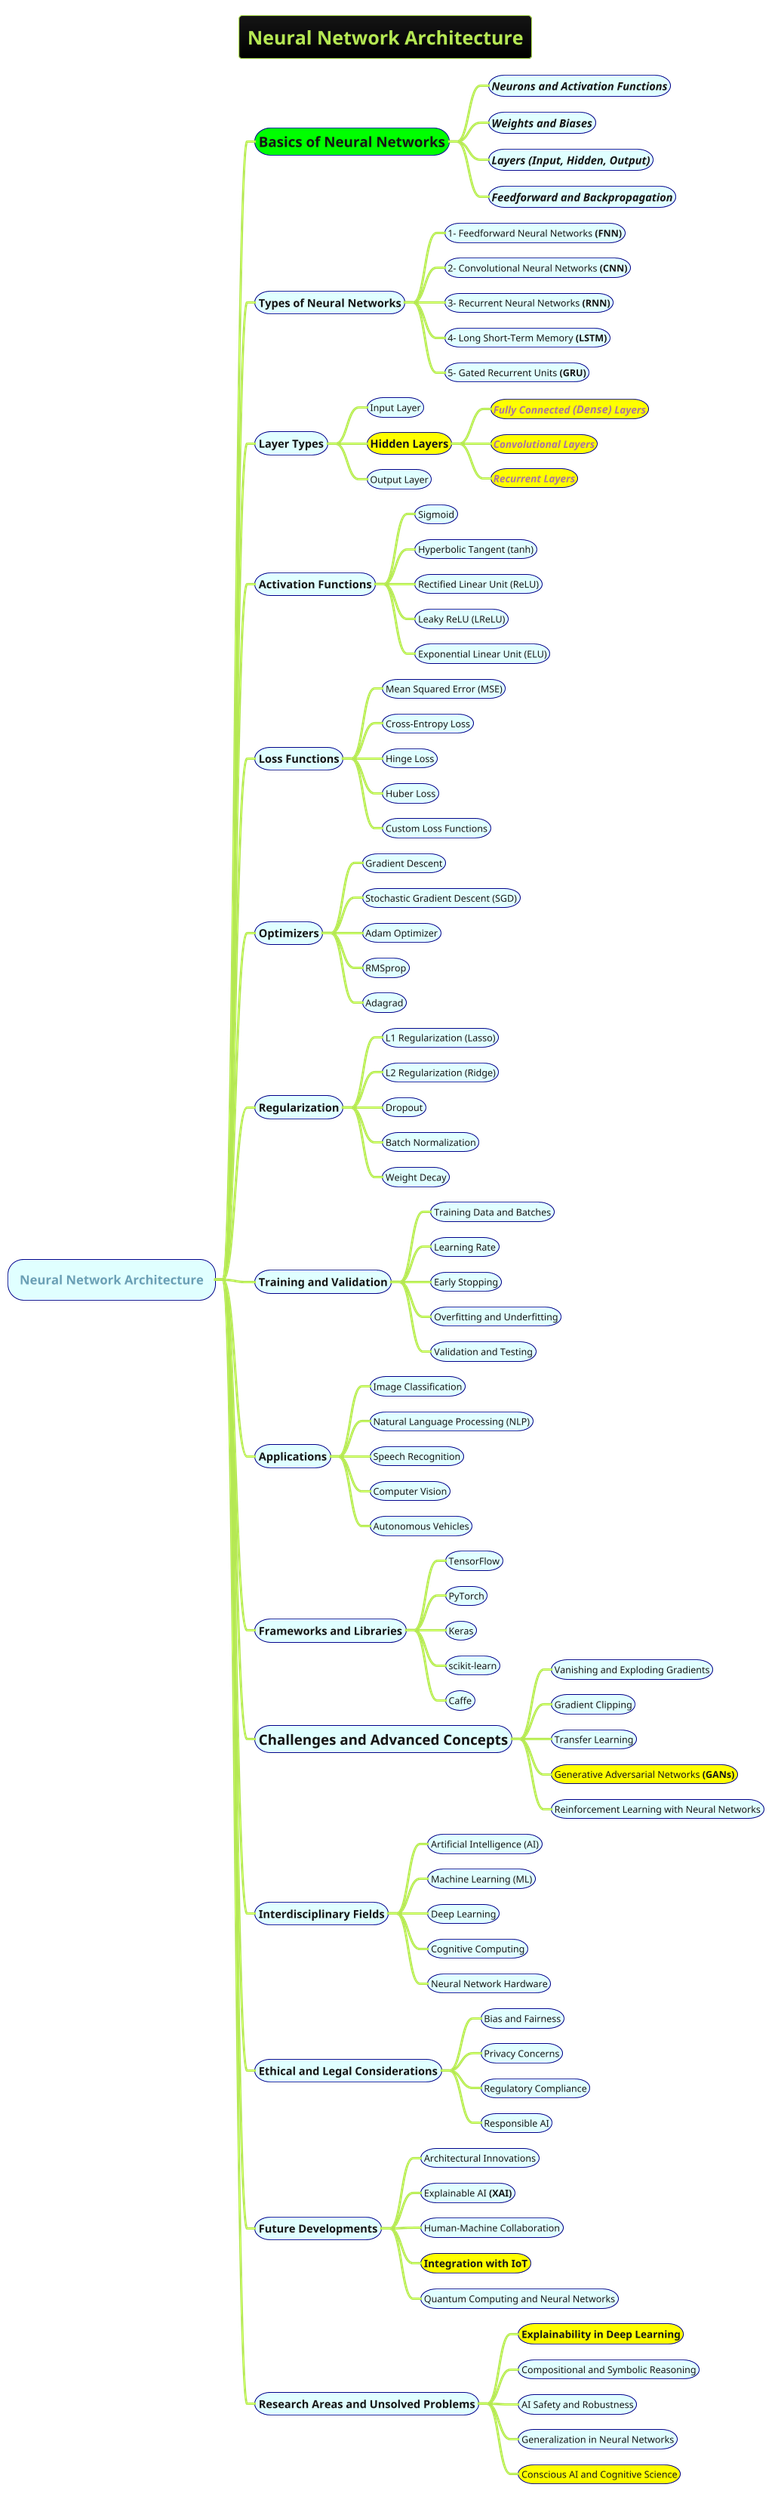 @startmindmap
title = Neural Network Architecture
!theme hacker
skinparam node {
    BackgroundColor LightCyan
    BorderColor DarkBlue
}

* Neural Network Architecture
**[#lime] =Basics of Neural Networks
*** ===//Neurons and Activation Functions//
*** ===//Weights and Biases//
*** ===//Layers (Input, Hidden, Output)//
*** ===//Feedforward and Backpropagation//

** Types of Neural Networks
*** 1- Feedforward Neural Networks **(FNN)**
*** 2- Convolutional Neural Networks **(CNN)**
*** 3- Recurrent Neural Networks **(RNN)**
*** 4- Long Short-Term Memory **(LSTM)**
*** 5- Gated Recurrent Units **(GRU)**

** Layer Types
*** Input Layer
***[#yellow] ==Hidden Layers
****[#yellow] ===//Fully Connected **(Dense)** Layers//
****[#yellow] ===//Convolutional Layers//
****[#yellow] ===//Recurrent Layers//
*** Output Layer

** Activation Functions
*** Sigmoid
*** Hyperbolic Tangent (tanh)
*** Rectified Linear Unit (ReLU)
*** Leaky ReLU (LReLU)
*** Exponential Linear Unit (ELU)

** Loss Functions
*** Mean Squared Error (MSE)
*** Cross-Entropy Loss
*** Hinge Loss
*** Huber Loss
*** Custom Loss Functions

** Optimizers
*** Gradient Descent
*** Stochastic Gradient Descent (SGD)
*** Adam Optimizer
*** RMSprop
*** Adagrad

** Regularization
*** L1 Regularization (Lasso)
*** L2 Regularization (Ridge)
*** Dropout
*** Batch Normalization
*** Weight Decay

** Training and Validation
*** Training Data and Batches
*** Learning Rate
*** Early Stopping
*** Overfitting and Underfitting
*** Validation and Testing

** Applications
*** Image Classification
*** Natural Language Processing (NLP)
*** Speech Recognition
*** Computer Vision
*** Autonomous Vehicles

** Frameworks and Libraries
*** TensorFlow
*** PyTorch
*** Keras
*** scikit-learn
*** Caffe

** =Challenges and Advanced Concepts
*** Vanishing and Exploding Gradients
*** Gradient Clipping
*** Transfer Learning
***[#yellow] Generative Adversarial Networks **(GANs)**
*** Reinforcement Learning with Neural Networks

** Interdisciplinary Fields
*** Artificial Intelligence (AI)
*** Machine Learning (ML)
*** Deep Learning
*** Cognitive Computing
*** Neural Network Hardware

** Ethical and Legal Considerations
*** Bias and Fairness
*** Privacy Concerns
*** Regulatory Compliance
*** Responsible AI

** Future Developments
*** Architectural Innovations
*** Explainable AI **(XAI)**
*** Human-Machine Collaboration
***[#yellow] ===Integration with IoT
*** Quantum Computing and Neural Networks

** Research Areas and Unsolved Problems
***[#yellow] ===Explainability in Deep Learning
*** Compositional and Symbolic Reasoning
*** AI Safety and Robustness
*** Generalization in Neural Networks
***[#yellow] Conscious AI and Cognitive Science
@endmindmap
